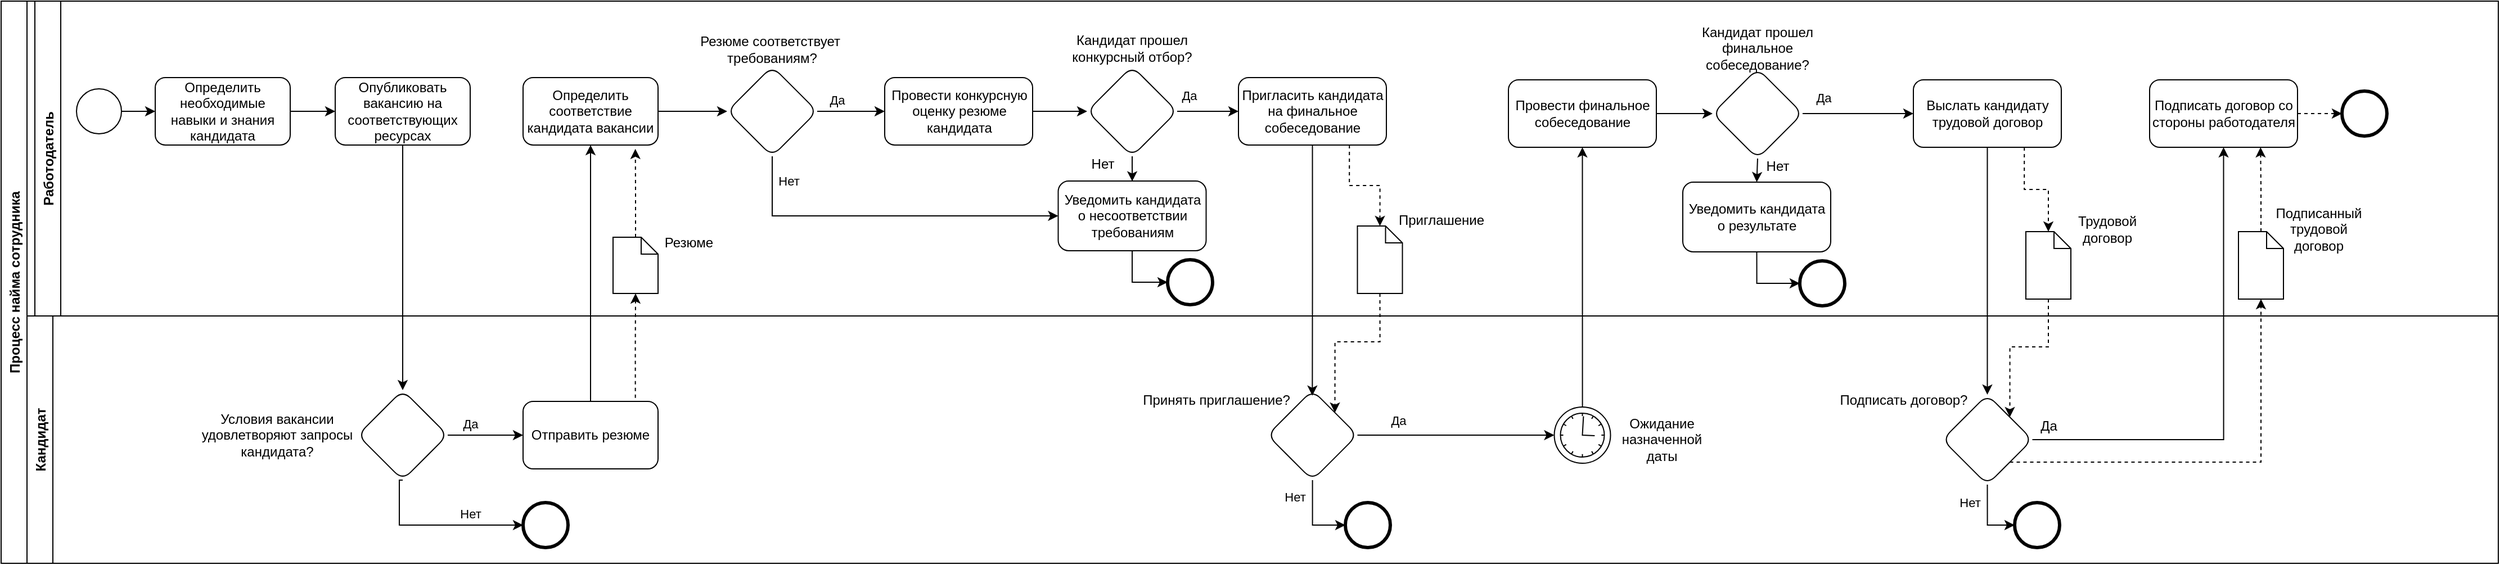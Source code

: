<mxfile version="20.5.1" type="github">
  <diagram name="Page-1" id="2a216829-ef6e-dabb-86c1-c78162f3ba2b">
    <mxGraphModel dx="1185" dy="630" grid="1" gridSize="10" guides="1" tooltips="1" connect="1" arrows="1" fold="1" page="1" pageScale="1" pageWidth="850" pageHeight="1100" background="none" math="0" shadow="0">
      <root>
        <mxCell id="0" />
        <mxCell id="1" parent="0" />
        <mxCell id="jwljEU_SpVvsm612y8T_-2" value="Процесс найма сотрудника" style="swimlane;horizontal=0;" parent="1" vertex="1">
          <mxGeometry x="40" y="80" width="2220" height="500" as="geometry" />
        </mxCell>
        <mxCell id="jwljEU_SpVvsm612y8T_-1" value="Работодатель" style="swimlane;horizontal=0;" parent="jwljEU_SpVvsm612y8T_-2" vertex="1">
          <mxGeometry x="30" width="2190" height="280" as="geometry" />
        </mxCell>
        <mxCell id="jwljEU_SpVvsm612y8T_-8" value="" style="edgeStyle=orthogonalEdgeStyle;rounded=0;orthogonalLoop=1;jettySize=auto;html=1;" parent="jwljEU_SpVvsm612y8T_-1" source="jwljEU_SpVvsm612y8T_-4" target="jwljEU_SpVvsm612y8T_-7" edge="1">
          <mxGeometry relative="1" as="geometry" />
        </mxCell>
        <mxCell id="jwljEU_SpVvsm612y8T_-4" value="" style="ellipse;whiteSpace=wrap;html=1;aspect=fixed;" parent="jwljEU_SpVvsm612y8T_-1" vertex="1">
          <mxGeometry x="37" y="78" width="40" height="40" as="geometry" />
        </mxCell>
        <mxCell id="jwljEU_SpVvsm612y8T_-10" style="edgeStyle=orthogonalEdgeStyle;rounded=0;orthogonalLoop=1;jettySize=auto;html=1;exitX=1;exitY=0.5;exitDx=0;exitDy=0;" parent="jwljEU_SpVvsm612y8T_-1" source="jwljEU_SpVvsm612y8T_-7" target="jwljEU_SpVvsm612y8T_-9" edge="1">
          <mxGeometry relative="1" as="geometry" />
        </mxCell>
        <mxCell id="jwljEU_SpVvsm612y8T_-7" value="Определить необходимые навыки и знания кандидата" style="rounded=1;whiteSpace=wrap;html=1;" parent="jwljEU_SpVvsm612y8T_-1" vertex="1">
          <mxGeometry x="107" y="68" width="120" height="60" as="geometry" />
        </mxCell>
        <mxCell id="jwljEU_SpVvsm612y8T_-9" value="Опубликовать вакансию на соответствующих ресурсах" style="rounded=1;whiteSpace=wrap;html=1;" parent="jwljEU_SpVvsm612y8T_-1" vertex="1">
          <mxGeometry x="267" y="68" width="120" height="60" as="geometry" />
        </mxCell>
        <mxCell id="jwljEU_SpVvsm612y8T_-13" value="Определить соответствие кандидата вакансии" style="whiteSpace=wrap;html=1;rounded=1;" parent="jwljEU_SpVvsm612y8T_-1" vertex="1">
          <mxGeometry x="434" y="68" width="120" height="60" as="geometry" />
        </mxCell>
        <mxCell id="jwljEU_SpVvsm612y8T_-20" value="" style="edgeStyle=orthogonalEdgeStyle;rounded=0;orthogonalLoop=1;jettySize=auto;html=1;" parent="jwljEU_SpVvsm612y8T_-1" source="jwljEU_SpVvsm612y8T_-15" target="jwljEU_SpVvsm612y8T_-19" edge="1">
          <mxGeometry relative="1" as="geometry" />
        </mxCell>
        <mxCell id="jwljEU_SpVvsm612y8T_-15" value="Провести конкурсную оценку резюме кандидата" style="whiteSpace=wrap;html=1;rounded=1;" parent="jwljEU_SpVvsm612y8T_-1" vertex="1">
          <mxGeometry x="755.5" y="68" width="131.5" height="60" as="geometry" />
        </mxCell>
        <mxCell id="iiBIcx3BRpOr85FakTq7-2" style="edgeStyle=orthogonalEdgeStyle;rounded=0;orthogonalLoop=1;jettySize=auto;html=1;exitX=1;exitY=0.5;exitDx=0;exitDy=0;entryX=0;entryY=0.5;entryDx=0;entryDy=0;" edge="1" parent="jwljEU_SpVvsm612y8T_-1" source="jwljEU_SpVvsm612y8T_-19" target="iiBIcx3BRpOr85FakTq7-8">
          <mxGeometry relative="1" as="geometry">
            <mxPoint x="1114" y="98.0" as="targetPoint" />
          </mxGeometry>
        </mxCell>
        <mxCell id="iiBIcx3BRpOr85FakTq7-5" value="Да" style="edgeLabel;html=1;align=center;verticalAlign=middle;resizable=0;points=[];" vertex="1" connectable="0" parent="iiBIcx3BRpOr85FakTq7-2">
          <mxGeometry x="-0.627" relative="1" as="geometry">
            <mxPoint y="-14" as="offset" />
          </mxGeometry>
        </mxCell>
        <mxCell id="iiBIcx3BRpOr85FakTq7-3" style="edgeStyle=orthogonalEdgeStyle;rounded=0;orthogonalLoop=1;jettySize=auto;html=1;exitX=0.5;exitY=1;exitDx=0;exitDy=0;entryX=0.468;entryY=0.005;entryDx=0;entryDy=0;entryPerimeter=0;" edge="1" parent="jwljEU_SpVvsm612y8T_-1" source="jwljEU_SpVvsm612y8T_-19">
          <mxGeometry relative="1" as="geometry">
            <mxPoint x="975.542" y="160.31" as="targetPoint" />
          </mxGeometry>
        </mxCell>
        <mxCell id="jwljEU_SpVvsm612y8T_-19" value="" style="rhombus;whiteSpace=wrap;html=1;rounded=1;" parent="jwljEU_SpVvsm612y8T_-1" vertex="1">
          <mxGeometry x="935.5" y="58" width="80" height="80" as="geometry" />
        </mxCell>
        <mxCell id="jwljEU_SpVvsm612y8T_-21" value="" style="edgeStyle=orthogonalEdgeStyle;rounded=0;orthogonalLoop=1;jettySize=auto;html=1;exitX=1;exitY=0.5;exitDx=0;exitDy=0;" parent="jwljEU_SpVvsm612y8T_-1" source="jwljEU_SpVvsm612y8T_-13" target="jwljEU_SpVvsm612y8T_-22" edge="1">
          <mxGeometry relative="1" as="geometry">
            <mxPoint x="554" y="98" as="sourcePoint" />
          </mxGeometry>
        </mxCell>
        <mxCell id="jwljEU_SpVvsm612y8T_-27" style="edgeStyle=orthogonalEdgeStyle;rounded=0;orthogonalLoop=1;jettySize=auto;html=1;exitX=1;exitY=0.5;exitDx=0;exitDy=0;entryX=0;entryY=0.5;entryDx=0;entryDy=0;" parent="jwljEU_SpVvsm612y8T_-1" source="jwljEU_SpVvsm612y8T_-22" target="jwljEU_SpVvsm612y8T_-15" edge="1">
          <mxGeometry relative="1" as="geometry">
            <mxPoint x="785.5" y="98" as="targetPoint" />
          </mxGeometry>
        </mxCell>
        <mxCell id="jwljEU_SpVvsm612y8T_-28" value="Да" style="edgeLabel;html=1;align=center;verticalAlign=middle;resizable=0;points=[];" parent="jwljEU_SpVvsm612y8T_-27" vertex="1" connectable="0">
          <mxGeometry x="-0.72" y="-1" relative="1" as="geometry">
            <mxPoint x="9" y="-11" as="offset" />
          </mxGeometry>
        </mxCell>
        <mxCell id="iiBIcx3BRpOr85FakTq7-6" style="edgeStyle=orthogonalEdgeStyle;rounded=0;orthogonalLoop=1;jettySize=auto;html=1;exitX=0.5;exitY=1;exitDx=0;exitDy=0;entryX=0;entryY=0.5;entryDx=0;entryDy=0;" edge="1" parent="jwljEU_SpVvsm612y8T_-1" source="jwljEU_SpVvsm612y8T_-22" target="jwljEU_SpVvsm612y8T_-32">
          <mxGeometry relative="1" as="geometry" />
        </mxCell>
        <mxCell id="iiBIcx3BRpOr85FakTq7-7" value="Нет" style="edgeLabel;html=1;align=center;verticalAlign=middle;resizable=0;points=[];" vertex="1" connectable="0" parent="iiBIcx3BRpOr85FakTq7-6">
          <mxGeometry x="-0.911" y="1" relative="1" as="geometry">
            <mxPoint x="13" y="8" as="offset" />
          </mxGeometry>
        </mxCell>
        <mxCell id="jwljEU_SpVvsm612y8T_-22" value="" style="rhombus;whiteSpace=wrap;html=1;rounded=1;" parent="jwljEU_SpVvsm612y8T_-1" vertex="1">
          <mxGeometry x="615.5" y="58" width="80" height="80" as="geometry" />
        </mxCell>
        <mxCell id="jwljEU_SpVvsm612y8T_-26" value="Резюме соответствует&amp;nbsp;&lt;br&gt;требованиям?" style="text;html=1;strokeColor=none;fillColor=none;align=center;verticalAlign=middle;whiteSpace=wrap;rounded=0;" parent="jwljEU_SpVvsm612y8T_-1" vertex="1">
          <mxGeometry x="584" y="28" width="143" height="30" as="geometry" />
        </mxCell>
        <mxCell id="jwljEU_SpVvsm612y8T_-34" value="Кандидат прошел конкурсный отбор?" style="text;html=1;strokeColor=none;fillColor=none;align=center;verticalAlign=middle;whiteSpace=wrap;rounded=0;" parent="jwljEU_SpVvsm612y8T_-1" vertex="1">
          <mxGeometry x="904" y="27" width="143" height="30" as="geometry" />
        </mxCell>
        <mxCell id="jwljEU_SpVvsm612y8T_-48" style="edgeStyle=orthogonalEdgeStyle;rounded=0;orthogonalLoop=1;jettySize=auto;html=1;exitX=0.5;exitY=1;exitDx=0;exitDy=0;entryX=0;entryY=0.5;entryDx=0;entryDy=0;" parent="jwljEU_SpVvsm612y8T_-1" source="jwljEU_SpVvsm612y8T_-32" target="jwljEU_SpVvsm612y8T_-47" edge="1">
          <mxGeometry relative="1" as="geometry">
            <mxPoint x="1045.5" y="191.0" as="sourcePoint" />
          </mxGeometry>
        </mxCell>
        <mxCell id="jwljEU_SpVvsm612y8T_-32" value="Уведомить кандидата о несоответствии требованиям" style="whiteSpace=wrap;html=1;rounded=1;" parent="jwljEU_SpVvsm612y8T_-1" vertex="1">
          <mxGeometry x="909.75" y="160" width="131.5" height="62" as="geometry" />
        </mxCell>
        <mxCell id="jwljEU_SpVvsm612y8T_-47" value="" style="ellipse;whiteSpace=wrap;html=1;aspect=fixed;strokeWidth=3;" parent="jwljEU_SpVvsm612y8T_-1" vertex="1">
          <mxGeometry x="1007" y="230" width="40" height="40" as="geometry" />
        </mxCell>
        <mxCell id="iiBIcx3BRpOr85FakTq7-4" value="Нет" style="text;html=1;align=center;verticalAlign=middle;resizable=0;points=[];autosize=1;strokeColor=none;fillColor=none;" vertex="1" parent="jwljEU_SpVvsm612y8T_-1">
          <mxGeometry x="929" y="130" width="40" height="30" as="geometry" />
        </mxCell>
        <mxCell id="iiBIcx3BRpOr85FakTq7-125" style="edgeStyle=orthogonalEdgeStyle;rounded=0;orthogonalLoop=1;jettySize=auto;html=1;exitX=0.75;exitY=1;exitDx=0;exitDy=0;entryX=0.5;entryY=0;entryDx=0;entryDy=0;entryPerimeter=0;dashed=1;" edge="1" parent="jwljEU_SpVvsm612y8T_-1" source="iiBIcx3BRpOr85FakTq7-8" target="iiBIcx3BRpOr85FakTq7-124">
          <mxGeometry relative="1" as="geometry" />
        </mxCell>
        <mxCell id="iiBIcx3BRpOr85FakTq7-8" value="Пригласить кандидата на финальное собеседование" style="whiteSpace=wrap;html=1;rounded=1;" vertex="1" parent="jwljEU_SpVvsm612y8T_-1">
          <mxGeometry x="1070" y="68" width="131.5" height="60" as="geometry" />
        </mxCell>
        <mxCell id="iiBIcx3BRpOr85FakTq7-40" style="edgeStyle=orthogonalEdgeStyle;rounded=0;orthogonalLoop=1;jettySize=auto;html=1;exitX=1;exitY=0.5;exitDx=0;exitDy=0;entryX=0;entryY=0.5;entryDx=0;entryDy=0;" edge="1" parent="jwljEU_SpVvsm612y8T_-1" source="iiBIcx3BRpOr85FakTq7-34" target="iiBIcx3BRpOr85FakTq7-37">
          <mxGeometry relative="1" as="geometry" />
        </mxCell>
        <mxCell id="iiBIcx3BRpOr85FakTq7-34" value="Провести финальное собеседование" style="whiteSpace=wrap;html=1;rounded=1;" vertex="1" parent="jwljEU_SpVvsm612y8T_-1">
          <mxGeometry x="1310" y="70" width="131.5" height="60" as="geometry" />
        </mxCell>
        <mxCell id="iiBIcx3BRpOr85FakTq7-60" style="edgeStyle=orthogonalEdgeStyle;rounded=0;orthogonalLoop=1;jettySize=auto;html=1;exitX=0.5;exitY=1;exitDx=0;exitDy=0;entryX=0.5;entryY=0;entryDx=0;entryDy=0;" edge="1" parent="jwljEU_SpVvsm612y8T_-1" source="iiBIcx3BRpOr85FakTq7-37" target="iiBIcx3BRpOr85FakTq7-50">
          <mxGeometry relative="1" as="geometry" />
        </mxCell>
        <mxCell id="iiBIcx3BRpOr85FakTq7-37" value="" style="rhombus;whiteSpace=wrap;html=1;rounded=1;" vertex="1" parent="jwljEU_SpVvsm612y8T_-1">
          <mxGeometry x="1491.5" y="60" width="80" height="80" as="geometry" />
        </mxCell>
        <mxCell id="iiBIcx3BRpOr85FakTq7-38" value="Кандидат прошел финальное собеседование?" style="text;html=1;strokeColor=none;fillColor=none;align=center;verticalAlign=middle;whiteSpace=wrap;rounded=0;" vertex="1" parent="jwljEU_SpVvsm612y8T_-1">
          <mxGeometry x="1460" y="27" width="143" height="30" as="geometry" />
        </mxCell>
        <mxCell id="iiBIcx3BRpOr85FakTq7-130" style="edgeStyle=orthogonalEdgeStyle;rounded=0;orthogonalLoop=1;jettySize=auto;html=1;exitX=0.75;exitY=1;exitDx=0;exitDy=0;entryX=0.5;entryY=0;entryDx=0;entryDy=0;entryPerimeter=0;dashed=1;" edge="1" parent="jwljEU_SpVvsm612y8T_-1" source="iiBIcx3BRpOr85FakTq7-39" target="iiBIcx3BRpOr85FakTq7-129">
          <mxGeometry relative="1" as="geometry" />
        </mxCell>
        <mxCell id="iiBIcx3BRpOr85FakTq7-39" value="Выслать кандидату трудовой договор" style="whiteSpace=wrap;html=1;rounded=1;" vertex="1" parent="jwljEU_SpVvsm612y8T_-1">
          <mxGeometry x="1670" y="70" width="131.5" height="60" as="geometry" />
        </mxCell>
        <mxCell id="iiBIcx3BRpOr85FakTq7-35" style="edgeStyle=orthogonalEdgeStyle;rounded=0;orthogonalLoop=1;jettySize=auto;html=1;exitX=1;exitY=0.5;exitDx=0;exitDy=0;entryX=0;entryY=0.5;entryDx=0;entryDy=0;" edge="1" parent="jwljEU_SpVvsm612y8T_-1" source="iiBIcx3BRpOr85FakTq7-37" target="iiBIcx3BRpOr85FakTq7-39">
          <mxGeometry relative="1" as="geometry">
            <mxPoint x="1600" y="20.0" as="targetPoint" />
          </mxGeometry>
        </mxCell>
        <mxCell id="iiBIcx3BRpOr85FakTq7-36" value="Да" style="edgeLabel;html=1;align=center;verticalAlign=middle;resizable=0;points=[];" vertex="1" connectable="0" parent="iiBIcx3BRpOr85FakTq7-35">
          <mxGeometry x="-0.627" relative="1" as="geometry">
            <mxPoint y="-14" as="offset" />
          </mxGeometry>
        </mxCell>
        <mxCell id="iiBIcx3BRpOr85FakTq7-54" style="edgeStyle=orthogonalEdgeStyle;rounded=0;orthogonalLoop=1;jettySize=auto;html=1;exitX=0.5;exitY=1;exitDx=0;exitDy=0;entryX=0;entryY=0.5;entryDx=0;entryDy=0;" edge="1" parent="jwljEU_SpVvsm612y8T_-1" source="iiBIcx3BRpOr85FakTq7-50" target="iiBIcx3BRpOr85FakTq7-51">
          <mxGeometry relative="1" as="geometry">
            <mxPoint x="1559" y="259" as="targetPoint" />
            <Array as="points">
              <mxPoint x="1531" y="251" />
            </Array>
          </mxGeometry>
        </mxCell>
        <mxCell id="iiBIcx3BRpOr85FakTq7-50" value="Уведомить кандидата о результате" style="whiteSpace=wrap;html=1;rounded=1;" vertex="1" parent="jwljEU_SpVvsm612y8T_-1">
          <mxGeometry x="1465" y="161" width="131.5" height="62" as="geometry" />
        </mxCell>
        <mxCell id="iiBIcx3BRpOr85FakTq7-51" value="" style="ellipse;whiteSpace=wrap;html=1;aspect=fixed;strokeWidth=3;" vertex="1" parent="jwljEU_SpVvsm612y8T_-1">
          <mxGeometry x="1569" y="231" width="40" height="40" as="geometry" />
        </mxCell>
        <mxCell id="iiBIcx3BRpOr85FakTq7-61" value="Нет" style="text;html=1;align=center;verticalAlign=middle;resizable=0;points=[];autosize=1;strokeColor=none;fillColor=none;" vertex="1" parent="jwljEU_SpVvsm612y8T_-1">
          <mxGeometry x="1528.5" y="132" width="40" height="30" as="geometry" />
        </mxCell>
        <mxCell id="iiBIcx3BRpOr85FakTq7-146" style="edgeStyle=orthogonalEdgeStyle;rounded=0;orthogonalLoop=1;jettySize=auto;html=1;exitX=1;exitY=0.5;exitDx=0;exitDy=0;entryX=0;entryY=0.5;entryDx=0;entryDy=0;dashed=1;" edge="1" parent="jwljEU_SpVvsm612y8T_-1" source="iiBIcx3BRpOr85FakTq7-113" target="iiBIcx3BRpOr85FakTq7-145">
          <mxGeometry relative="1" as="geometry" />
        </mxCell>
        <mxCell id="iiBIcx3BRpOr85FakTq7-113" value="Подписать договор со стороны работодателя" style="whiteSpace=wrap;html=1;rounded=1;" vertex="1" parent="jwljEU_SpVvsm612y8T_-1">
          <mxGeometry x="1880" y="70" width="131.5" height="60" as="geometry" />
        </mxCell>
        <mxCell id="iiBIcx3BRpOr85FakTq7-115" value="" style="edgeStyle=orthogonalEdgeStyle;rounded=0;orthogonalLoop=1;jettySize=auto;html=1;entryX=0.832;entryY=1.057;entryDx=0;entryDy=0;entryPerimeter=0;dashed=1;" edge="1" parent="jwljEU_SpVvsm612y8T_-1" source="iiBIcx3BRpOr85FakTq7-114" target="jwljEU_SpVvsm612y8T_-13">
          <mxGeometry relative="1" as="geometry" />
        </mxCell>
        <mxCell id="iiBIcx3BRpOr85FakTq7-114" value="" style="shape=mxgraph.bpmn.data;labelPosition=center;verticalLabelPosition=bottom;align=center;verticalAlign=top;whiteSpace=wrap;size=15;html=1;" vertex="1" parent="jwljEU_SpVvsm612y8T_-1">
          <mxGeometry x="514" y="210" width="40" height="50" as="geometry" />
        </mxCell>
        <mxCell id="iiBIcx3BRpOr85FakTq7-118" value="Резюме" style="text;html=1;align=center;verticalAlign=middle;resizable=0;points=[];autosize=1;strokeColor=none;fillColor=none;" vertex="1" parent="jwljEU_SpVvsm612y8T_-1">
          <mxGeometry x="545.5" y="200" width="70" height="30" as="geometry" />
        </mxCell>
        <mxCell id="iiBIcx3BRpOr85FakTq7-124" value="" style="shape=mxgraph.bpmn.data;labelPosition=center;verticalLabelPosition=bottom;align=center;verticalAlign=top;whiteSpace=wrap;size=15;html=1;" vertex="1" parent="jwljEU_SpVvsm612y8T_-1">
          <mxGeometry x="1175.75" y="200" width="40" height="60" as="geometry" />
        </mxCell>
        <mxCell id="iiBIcx3BRpOr85FakTq7-127" value="Приглашение" style="text;html=1;align=center;verticalAlign=middle;resizable=0;points=[];autosize=1;strokeColor=none;fillColor=none;" vertex="1" parent="jwljEU_SpVvsm612y8T_-1">
          <mxGeometry x="1200" y="180" width="100" height="30" as="geometry" />
        </mxCell>
        <mxCell id="iiBIcx3BRpOr85FakTq7-129" value="" style="shape=mxgraph.bpmn.data;labelPosition=center;verticalLabelPosition=bottom;align=center;verticalAlign=top;whiteSpace=wrap;size=15;html=1;" vertex="1" parent="jwljEU_SpVvsm612y8T_-1">
          <mxGeometry x="1770" y="205" width="40" height="60" as="geometry" />
        </mxCell>
        <mxCell id="iiBIcx3BRpOr85FakTq7-132" value="Трудовой &lt;br&gt;договор" style="text;html=1;align=center;verticalAlign=middle;resizable=0;points=[];autosize=1;strokeColor=none;fillColor=none;" vertex="1" parent="jwljEU_SpVvsm612y8T_-1">
          <mxGeometry x="1801.5" y="183" width="80" height="40" as="geometry" />
        </mxCell>
        <mxCell id="iiBIcx3BRpOr85FakTq7-141" style="edgeStyle=orthogonalEdgeStyle;rounded=0;orthogonalLoop=1;jettySize=auto;html=1;exitX=0.5;exitY=0;exitDx=0;exitDy=0;exitPerimeter=0;entryX=0.75;entryY=1;entryDx=0;entryDy=0;dashed=1;" edge="1" parent="jwljEU_SpVvsm612y8T_-1" source="iiBIcx3BRpOr85FakTq7-135" target="iiBIcx3BRpOr85FakTq7-113">
          <mxGeometry relative="1" as="geometry" />
        </mxCell>
        <mxCell id="iiBIcx3BRpOr85FakTq7-135" value="" style="shape=mxgraph.bpmn.data;labelPosition=center;verticalLabelPosition=bottom;align=center;verticalAlign=top;whiteSpace=wrap;size=15;html=1;" vertex="1" parent="jwljEU_SpVvsm612y8T_-1">
          <mxGeometry x="1959" y="205" width="40" height="60" as="geometry" />
        </mxCell>
        <mxCell id="iiBIcx3BRpOr85FakTq7-142" value="Подписанный&lt;br&gt;трудовой&lt;br&gt;договор" style="text;html=1;align=center;verticalAlign=middle;resizable=0;points=[];autosize=1;strokeColor=none;fillColor=none;" vertex="1" parent="jwljEU_SpVvsm612y8T_-1">
          <mxGeometry x="1980" y="173" width="100" height="60" as="geometry" />
        </mxCell>
        <mxCell id="iiBIcx3BRpOr85FakTq7-145" value="" style="ellipse;whiteSpace=wrap;html=1;aspect=fixed;strokeWidth=3;" vertex="1" parent="jwljEU_SpVvsm612y8T_-1">
          <mxGeometry x="2051" y="80" width="40" height="40" as="geometry" />
        </mxCell>
        <mxCell id="jwljEU_SpVvsm612y8T_-3" value="Кандидат" style="swimlane;horizontal=0;" parent="jwljEU_SpVvsm612y8T_-2" vertex="1">
          <mxGeometry x="23" y="280" width="2197" height="220" as="geometry" />
        </mxCell>
        <mxCell id="jwljEU_SpVvsm612y8T_-11" value="Отправить резюме" style="whiteSpace=wrap;html=1;rounded=1;" parent="jwljEU_SpVvsm612y8T_-3" vertex="1">
          <mxGeometry x="441" y="76" width="120" height="60" as="geometry" />
        </mxCell>
        <mxCell id="jwljEU_SpVvsm612y8T_-39" style="edgeStyle=orthogonalEdgeStyle;rounded=0;orthogonalLoop=1;jettySize=auto;html=1;exitX=1;exitY=0.5;exitDx=0;exitDy=0;" parent="jwljEU_SpVvsm612y8T_-3" source="jwljEU_SpVvsm612y8T_-35" target="jwljEU_SpVvsm612y8T_-11" edge="1">
          <mxGeometry relative="1" as="geometry">
            <Array as="points">
              <mxPoint x="388" y="106" />
              <mxPoint x="388" y="106" />
            </Array>
          </mxGeometry>
        </mxCell>
        <mxCell id="jwljEU_SpVvsm612y8T_-40" value="Да" style="edgeLabel;html=1;align=center;verticalAlign=middle;resizable=0;points=[];" parent="jwljEU_SpVvsm612y8T_-39" vertex="1" connectable="0">
          <mxGeometry x="-0.708" y="-2" relative="1" as="geometry">
            <mxPoint x="10" y="-12" as="offset" />
          </mxGeometry>
        </mxCell>
        <mxCell id="jwljEU_SpVvsm612y8T_-44" style="edgeStyle=orthogonalEdgeStyle;rounded=0;orthogonalLoop=1;jettySize=auto;html=1;exitX=0.5;exitY=1;exitDx=0;exitDy=0;entryX=0;entryY=0.5;entryDx=0;entryDy=0;" parent="jwljEU_SpVvsm612y8T_-3" source="jwljEU_SpVvsm612y8T_-35" target="jwljEU_SpVvsm612y8T_-46" edge="1">
          <mxGeometry relative="1" as="geometry">
            <mxPoint x="438" y="196" as="targetPoint" />
            <Array as="points">
              <mxPoint x="331" y="186" />
            </Array>
          </mxGeometry>
        </mxCell>
        <mxCell id="jwljEU_SpVvsm612y8T_-45" value="Нет" style="edgeLabel;html=1;align=center;verticalAlign=middle;resizable=0;points=[];" parent="jwljEU_SpVvsm612y8T_-44" vertex="1" connectable="0">
          <mxGeometry x="0.359" y="3" relative="1" as="geometry">
            <mxPoint x="2" y="-7" as="offset" />
          </mxGeometry>
        </mxCell>
        <mxCell id="jwljEU_SpVvsm612y8T_-35" value="" style="rhombus;whiteSpace=wrap;html=1;rounded=1;" parent="jwljEU_SpVvsm612y8T_-3" vertex="1">
          <mxGeometry x="294" y="66" width="80" height="80" as="geometry" />
        </mxCell>
        <mxCell id="jwljEU_SpVvsm612y8T_-36" value="Условия вакансии удовлетворяют запросы кандидата?" style="text;html=1;strokeColor=none;fillColor=none;align=center;verticalAlign=middle;whiteSpace=wrap;rounded=0;" parent="jwljEU_SpVvsm612y8T_-3" vertex="1">
          <mxGeometry x="151" y="91" width="143" height="30" as="geometry" />
        </mxCell>
        <mxCell id="jwljEU_SpVvsm612y8T_-46" value="" style="ellipse;whiteSpace=wrap;html=1;aspect=fixed;strokeWidth=3;" parent="jwljEU_SpVvsm612y8T_-3" vertex="1">
          <mxGeometry x="441" y="166" width="40" height="40" as="geometry" />
        </mxCell>
        <mxCell id="iiBIcx3BRpOr85FakTq7-23" style="edgeStyle=orthogonalEdgeStyle;rounded=0;orthogonalLoop=1;jettySize=auto;html=1;entryX=0;entryY=0.5;entryDx=0;entryDy=0;" edge="1" parent="jwljEU_SpVvsm612y8T_-3" source="iiBIcx3BRpOr85FakTq7-20" target="iiBIcx3BRpOr85FakTq7-24">
          <mxGeometry relative="1" as="geometry">
            <mxPoint x="1143" y="180" as="targetPoint" />
          </mxGeometry>
        </mxCell>
        <mxCell id="iiBIcx3BRpOr85FakTq7-25" value="Нет" style="edgeLabel;html=1;align=center;verticalAlign=middle;resizable=0;points=[];" vertex="1" connectable="0" parent="iiBIcx3BRpOr85FakTq7-23">
          <mxGeometry x="-0.721" y="1" relative="1" as="geometry">
            <mxPoint x="-17" y="5" as="offset" />
          </mxGeometry>
        </mxCell>
        <mxCell id="iiBIcx3BRpOr85FakTq7-27" style="edgeStyle=orthogonalEdgeStyle;rounded=0;orthogonalLoop=1;jettySize=auto;html=1;exitX=1;exitY=0.5;exitDx=0;exitDy=0;entryX=0;entryY=0.5;entryDx=0;entryDy=0;entryPerimeter=0;" edge="1" parent="jwljEU_SpVvsm612y8T_-3" source="iiBIcx3BRpOr85FakTq7-20" target="iiBIcx3BRpOr85FakTq7-29">
          <mxGeometry relative="1" as="geometry">
            <mxPoint x="1257" y="106" as="targetPoint" />
          </mxGeometry>
        </mxCell>
        <mxCell id="iiBIcx3BRpOr85FakTq7-28" value="Да" style="edgeLabel;html=1;align=center;verticalAlign=middle;resizable=0;points=[];" vertex="1" connectable="0" parent="iiBIcx3BRpOr85FakTq7-27">
          <mxGeometry x="-0.595" y="-1" relative="1" as="geometry">
            <mxPoint y="-14" as="offset" />
          </mxGeometry>
        </mxCell>
        <mxCell id="iiBIcx3BRpOr85FakTq7-20" value="" style="rhombus;whiteSpace=wrap;html=1;rounded=1;" vertex="1" parent="jwljEU_SpVvsm612y8T_-3">
          <mxGeometry x="1102.75" y="66" width="80" height="80" as="geometry" />
        </mxCell>
        <mxCell id="iiBIcx3BRpOr85FakTq7-21" value="Принять приглашение?" style="text;html=1;align=center;verticalAlign=middle;resizable=0;points=[];autosize=1;strokeColor=none;fillColor=none;" vertex="1" parent="jwljEU_SpVvsm612y8T_-3">
          <mxGeometry x="982" y="60" width="150" height="30" as="geometry" />
        </mxCell>
        <mxCell id="iiBIcx3BRpOr85FakTq7-24" value="" style="ellipse;whiteSpace=wrap;html=1;aspect=fixed;strokeWidth=3;" vertex="1" parent="jwljEU_SpVvsm612y8T_-3">
          <mxGeometry x="1172" y="166" width="40" height="40" as="geometry" />
        </mxCell>
        <mxCell id="iiBIcx3BRpOr85FakTq7-29" value="" style="points=[[0.145,0.145,0],[0.5,0,0],[0.855,0.145,0],[1,0.5,0],[0.855,0.855,0],[0.5,1,0],[0.145,0.855,0],[0,0.5,0]];shape=mxgraph.bpmn.event;html=1;verticalLabelPosition=bottom;labelBackgroundColor=#ffffff;verticalAlign=top;align=center;perimeter=ellipsePerimeter;outlineConnect=0;aspect=fixed;outline=standard;symbol=timer;" vertex="1" parent="jwljEU_SpVvsm612y8T_-3">
          <mxGeometry x="1357.75" y="81" width="50" height="50" as="geometry" />
        </mxCell>
        <mxCell id="iiBIcx3BRpOr85FakTq7-30" value="Ожидание &lt;br&gt;назначенной &lt;br&gt;даты" style="text;html=1;align=center;verticalAlign=middle;resizable=0;points=[];autosize=1;strokeColor=none;fillColor=none;" vertex="1" parent="jwljEU_SpVvsm612y8T_-3">
          <mxGeometry x="1407.75" y="80" width="90" height="60" as="geometry" />
        </mxCell>
        <mxCell id="iiBIcx3BRpOr85FakTq7-108" style="edgeStyle=orthogonalEdgeStyle;rounded=0;orthogonalLoop=1;jettySize=auto;html=1;exitX=0.5;exitY=1;exitDx=0;exitDy=0;entryX=0;entryY=0.5;entryDx=0;entryDy=0;" edge="1" parent="jwljEU_SpVvsm612y8T_-3" source="iiBIcx3BRpOr85FakTq7-64" target="iiBIcx3BRpOr85FakTq7-106">
          <mxGeometry relative="1" as="geometry" />
        </mxCell>
        <mxCell id="iiBIcx3BRpOr85FakTq7-109" value="Нет" style="edgeLabel;html=1;align=center;verticalAlign=middle;resizable=0;points=[];" vertex="1" connectable="0" parent="iiBIcx3BRpOr85FakTq7-108">
          <mxGeometry x="-0.632" y="2" relative="1" as="geometry">
            <mxPoint x="-18" y="5" as="offset" />
          </mxGeometry>
        </mxCell>
        <mxCell id="iiBIcx3BRpOr85FakTq7-64" value="" style="rhombus;whiteSpace=wrap;html=1;rounded=1;" vertex="1" parent="jwljEU_SpVvsm612y8T_-3">
          <mxGeometry x="1702.75" y="70" width="80" height="80" as="geometry" />
        </mxCell>
        <mxCell id="iiBIcx3BRpOr85FakTq7-103" value="Подписать договор?" style="text;html=1;strokeColor=none;fillColor=none;align=center;verticalAlign=middle;whiteSpace=wrap;rounded=0;" vertex="1" parent="jwljEU_SpVvsm612y8T_-3">
          <mxGeometry x="1597" y="60" width="143" height="30" as="geometry" />
        </mxCell>
        <mxCell id="iiBIcx3BRpOr85FakTq7-106" value="" style="ellipse;whiteSpace=wrap;html=1;aspect=fixed;strokeWidth=3;" vertex="1" parent="jwljEU_SpVvsm612y8T_-3">
          <mxGeometry x="1767" y="166.0" width="40" height="40" as="geometry" />
        </mxCell>
        <mxCell id="iiBIcx3BRpOr85FakTq7-112" value="Да" style="text;html=1;align=center;verticalAlign=middle;resizable=0;points=[];autosize=1;strokeColor=none;fillColor=none;" vertex="1" parent="jwljEU_SpVvsm612y8T_-3">
          <mxGeometry x="1777" y="83" width="40" height="30" as="geometry" />
        </mxCell>
        <mxCell id="jwljEU_SpVvsm612y8T_-12" value="" style="edgeStyle=orthogonalEdgeStyle;rounded=0;orthogonalLoop=1;jettySize=auto;html=1;entryX=0.5;entryY=0;entryDx=0;entryDy=0;" parent="jwljEU_SpVvsm612y8T_-2" source="jwljEU_SpVvsm612y8T_-9" target="jwljEU_SpVvsm612y8T_-35" edge="1">
          <mxGeometry relative="1" as="geometry">
            <mxPoint x="310" y="220" as="targetPoint" />
          </mxGeometry>
        </mxCell>
        <mxCell id="jwljEU_SpVvsm612y8T_-14" value="" style="edgeStyle=orthogonalEdgeStyle;rounded=0;orthogonalLoop=1;jettySize=auto;html=1;" parent="jwljEU_SpVvsm612y8T_-2" source="jwljEU_SpVvsm612y8T_-11" target="jwljEU_SpVvsm612y8T_-13" edge="1">
          <mxGeometry relative="1" as="geometry" />
        </mxCell>
        <mxCell id="iiBIcx3BRpOr85FakTq7-11" style="edgeStyle=orthogonalEdgeStyle;rounded=0;orthogonalLoop=1;jettySize=auto;html=1;exitX=0.5;exitY=1;exitDx=0;exitDy=0;entryX=0.499;entryY=0.061;entryDx=0;entryDy=0;entryPerimeter=0;" edge="1" parent="jwljEU_SpVvsm612y8T_-2" source="iiBIcx3BRpOr85FakTq7-8" target="iiBIcx3BRpOr85FakTq7-20">
          <mxGeometry relative="1" as="geometry">
            <mxPoint x="1165.75" y="356" as="targetPoint" />
          </mxGeometry>
        </mxCell>
        <mxCell id="iiBIcx3BRpOr85FakTq7-33" style="edgeStyle=orthogonalEdgeStyle;rounded=0;orthogonalLoop=1;jettySize=auto;html=1;exitX=0.5;exitY=0;exitDx=0;exitDy=0;exitPerimeter=0;entryX=0.5;entryY=1;entryDx=0;entryDy=0;" edge="1" parent="jwljEU_SpVvsm612y8T_-2" source="iiBIcx3BRpOr85FakTq7-29" target="iiBIcx3BRpOr85FakTq7-34">
          <mxGeometry relative="1" as="geometry">
            <mxPoint x="1400" y="145.0" as="targetPoint" />
            <Array as="points">
              <mxPoint x="1406" y="360" />
              <mxPoint x="1406" y="360" />
            </Array>
          </mxGeometry>
        </mxCell>
        <mxCell id="iiBIcx3BRpOr85FakTq7-63" style="edgeStyle=orthogonalEdgeStyle;rounded=0;orthogonalLoop=1;jettySize=auto;html=1;exitX=0.5;exitY=1;exitDx=0;exitDy=0;entryX=0.5;entryY=0;entryDx=0;entryDy=0;" edge="1" parent="jwljEU_SpVvsm612y8T_-2" source="iiBIcx3BRpOr85FakTq7-39" target="iiBIcx3BRpOr85FakTq7-64">
          <mxGeometry relative="1" as="geometry">
            <mxPoint x="1765.759" y="356.0" as="targetPoint" />
          </mxGeometry>
        </mxCell>
        <mxCell id="iiBIcx3BRpOr85FakTq7-111" style="edgeStyle=orthogonalEdgeStyle;rounded=0;orthogonalLoop=1;jettySize=auto;html=1;exitX=1;exitY=0.5;exitDx=0;exitDy=0;entryX=0.5;entryY=1;entryDx=0;entryDy=0;" edge="1" parent="jwljEU_SpVvsm612y8T_-2" source="iiBIcx3BRpOr85FakTq7-64" target="iiBIcx3BRpOr85FakTq7-113">
          <mxGeometry relative="1" as="geometry">
            <mxPoint x="1970" y="130" as="targetPoint" />
            <Array as="points">
              <mxPoint x="1976" y="390" />
            </Array>
          </mxGeometry>
        </mxCell>
        <mxCell id="iiBIcx3BRpOr85FakTq7-117" style="edgeStyle=orthogonalEdgeStyle;rounded=0;orthogonalLoop=1;jettySize=auto;html=1;entryX=0.5;entryY=1;entryDx=0;entryDy=0;entryPerimeter=0;exitX=0.832;exitY=-0.053;exitDx=0;exitDy=0;exitPerimeter=0;dashed=1;" edge="1" parent="jwljEU_SpVvsm612y8T_-2" source="jwljEU_SpVvsm612y8T_-11" target="iiBIcx3BRpOr85FakTq7-114">
          <mxGeometry relative="1" as="geometry" />
        </mxCell>
        <mxCell id="iiBIcx3BRpOr85FakTq7-126" style="edgeStyle=orthogonalEdgeStyle;rounded=0;orthogonalLoop=1;jettySize=auto;html=1;exitX=0.5;exitY=1;exitDx=0;exitDy=0;exitPerimeter=0;entryX=1;entryY=0;entryDx=0;entryDy=0;dashed=1;" edge="1" parent="jwljEU_SpVvsm612y8T_-2" source="iiBIcx3BRpOr85FakTq7-124" target="iiBIcx3BRpOr85FakTq7-20">
          <mxGeometry relative="1" as="geometry" />
        </mxCell>
        <mxCell id="iiBIcx3BRpOr85FakTq7-131" style="edgeStyle=orthogonalEdgeStyle;rounded=0;orthogonalLoop=1;jettySize=auto;html=1;exitX=0.5;exitY=1;exitDx=0;exitDy=0;exitPerimeter=0;entryX=1;entryY=0;entryDx=0;entryDy=0;dashed=1;" edge="1" parent="jwljEU_SpVvsm612y8T_-2" source="iiBIcx3BRpOr85FakTq7-129" target="iiBIcx3BRpOr85FakTq7-64">
          <mxGeometry relative="1" as="geometry" />
        </mxCell>
        <mxCell id="iiBIcx3BRpOr85FakTq7-136" style="edgeStyle=orthogonalEdgeStyle;rounded=0;orthogonalLoop=1;jettySize=auto;html=1;exitX=1;exitY=1;exitDx=0;exitDy=0;entryX=0.5;entryY=1;entryDx=0;entryDy=0;entryPerimeter=0;dashed=1;" edge="1" parent="jwljEU_SpVvsm612y8T_-2" source="iiBIcx3BRpOr85FakTq7-64" target="iiBIcx3BRpOr85FakTq7-135">
          <mxGeometry relative="1" as="geometry" />
        </mxCell>
      </root>
    </mxGraphModel>
  </diagram>
</mxfile>
